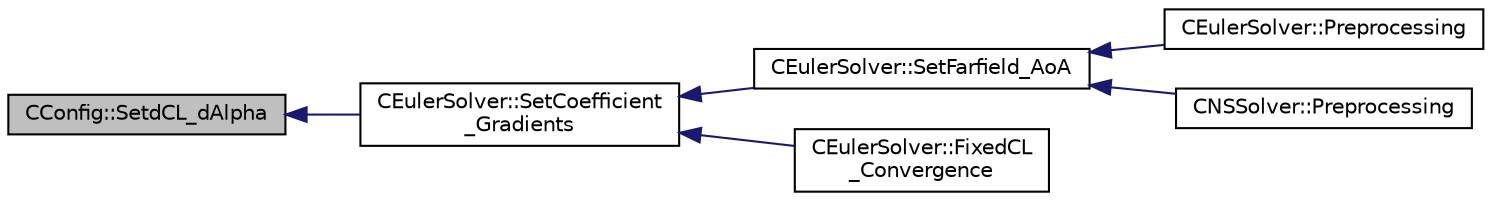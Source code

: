 digraph "CConfig::SetdCL_dAlpha"
{
  edge [fontname="Helvetica",fontsize="10",labelfontname="Helvetica",labelfontsize="10"];
  node [fontname="Helvetica",fontsize="10",shape=record];
  rankdir="LR";
  Node14339 [label="CConfig::SetdCL_dAlpha",height=0.2,width=0.4,color="black", fillcolor="grey75", style="filled", fontcolor="black"];
  Node14339 -> Node14340 [dir="back",color="midnightblue",fontsize="10",style="solid",fontname="Helvetica"];
  Node14340 [label="CEulerSolver::SetCoefficient\l_Gradients",height=0.2,width=0.4,color="black", fillcolor="white", style="filled",URL="$class_c_euler_solver.html#af82d8f5bce7b113ade28ecbfc9cc01d8",tooltip="Set gradients of coefficients for fixed CL mode. "];
  Node14340 -> Node14341 [dir="back",color="midnightblue",fontsize="10",style="solid",fontname="Helvetica"];
  Node14341 [label="CEulerSolver::SetFarfield_AoA",height=0.2,width=0.4,color="black", fillcolor="white", style="filled",URL="$class_c_euler_solver.html#ae9346f0feebb8b28613bfc7838d3d121",tooltip="Update the AoA and freestream velocity at the farfield. "];
  Node14341 -> Node14342 [dir="back",color="midnightblue",fontsize="10",style="solid",fontname="Helvetica"];
  Node14342 [label="CEulerSolver::Preprocessing",height=0.2,width=0.4,color="black", fillcolor="white", style="filled",URL="$class_c_euler_solver.html#a8b89e1bfce33284c2d8f5f00f82f3f3f",tooltip="Compute primitive variables and their gradients. "];
  Node14341 -> Node14343 [dir="back",color="midnightblue",fontsize="10",style="solid",fontname="Helvetica"];
  Node14343 [label="CNSSolver::Preprocessing",height=0.2,width=0.4,color="black", fillcolor="white", style="filled",URL="$class_c_n_s_solver.html#a028c83d18cf8520dff2f9628d8a04e4b",tooltip="Restart residual and compute gradients. "];
  Node14340 -> Node14344 [dir="back",color="midnightblue",fontsize="10",style="solid",fontname="Helvetica"];
  Node14344 [label="CEulerSolver::FixedCL\l_Convergence",height=0.2,width=0.4,color="black", fillcolor="white", style="filled",URL="$class_c_euler_solver.html#ad2884e30f2a3661d790bfff589812589",tooltip="Check for convergence of the Fixed CL mode to the target CL. "];
}
